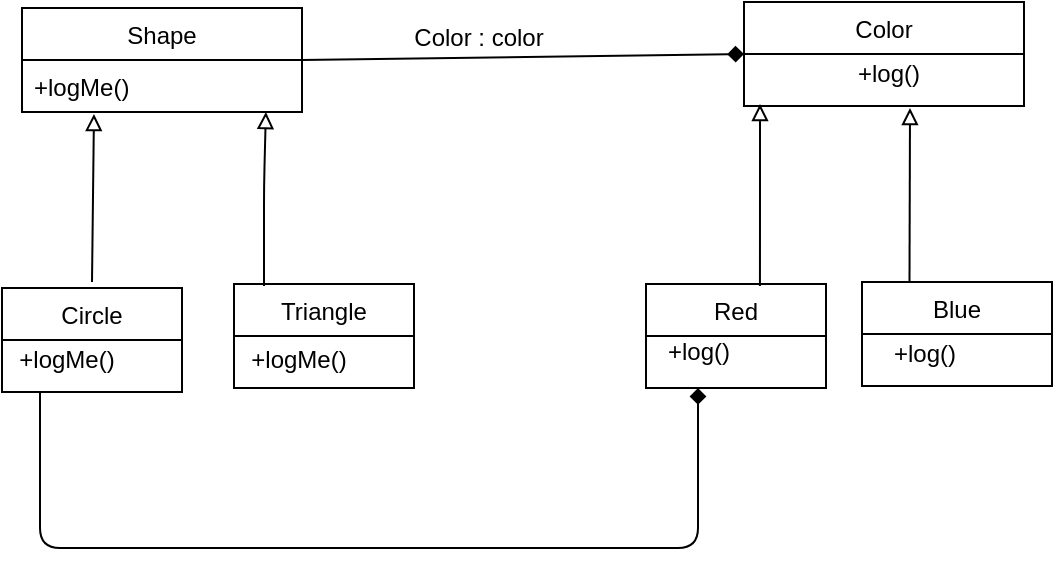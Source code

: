<mxfile>
    <diagram id="b2xlZqsvTkbt2yLjuSgY" name="Page-1">
        <mxGraphModel dx="928" dy="478" grid="0" gridSize="10" guides="1" tooltips="1" connect="1" arrows="1" fold="1" page="1" pageScale="1" pageWidth="850" pageHeight="1100" math="0" shadow="0">
            <root>
                <mxCell id="0"/>
                <mxCell id="1" parent="0"/>
                <mxCell id="2" value="Color" style="swimlane;fontStyle=0;childLayout=stackLayout;horizontal=1;startSize=26;horizontalStack=0;resizeParent=1;resizeParentMax=0;resizeLast=0;collapsible=1;marginBottom=0;" vertex="1" parent="1">
                    <mxGeometry x="381" y="37" width="140" height="52" as="geometry"/>
                </mxCell>
                <mxCell id="6" value="Shape" style="swimlane;fontStyle=0;childLayout=stackLayout;horizontal=1;startSize=26;horizontalStack=0;resizeParent=1;resizeParentMax=0;resizeLast=0;collapsible=1;marginBottom=0;" vertex="1" parent="1">
                    <mxGeometry x="20" y="40" width="140" height="52" as="geometry"/>
                </mxCell>
                <mxCell id="4" value="+logMe()" style="text;strokeColor=none;fillColor=none;align=left;verticalAlign=top;spacingLeft=4;spacingRight=4;overflow=hidden;rotatable=0;points=[[0,0.5],[1,0.5]];portConstraint=eastwest;" vertex="1" parent="6">
                    <mxGeometry y="26" width="140" height="26" as="geometry"/>
                </mxCell>
                <mxCell id="10" value="Circle" style="swimlane;fontStyle=0;childLayout=stackLayout;horizontal=1;startSize=26;horizontalStack=0;resizeParent=1;resizeParentMax=0;resizeLast=0;collapsible=1;marginBottom=0;" vertex="1" parent="1">
                    <mxGeometry x="10" y="180" width="90" height="52" as="geometry"/>
                </mxCell>
                <mxCell id="14" value="Red" style="swimlane;fontStyle=0;childLayout=stackLayout;horizontal=1;startSize=26;horizontalStack=0;resizeParent=1;resizeParentMax=0;resizeLast=0;collapsible=1;marginBottom=0;" vertex="1" parent="1">
                    <mxGeometry x="332" y="178" width="90" height="52" as="geometry"/>
                </mxCell>
                <mxCell id="18" value="Triangle" style="swimlane;fontStyle=0;childLayout=stackLayout;horizontal=1;startSize=26;horizontalStack=0;resizeParent=1;resizeParentMax=0;resizeLast=0;collapsible=1;marginBottom=0;" vertex="1" parent="1">
                    <mxGeometry x="126" y="178" width="90" height="52" as="geometry"/>
                </mxCell>
                <mxCell id="30" value="Blue" style="swimlane;fontStyle=0;childLayout=stackLayout;horizontal=1;startSize=26;horizontalStack=0;resizeParent=1;resizeParentMax=0;resizeLast=0;collapsible=1;marginBottom=0;" vertex="1" parent="1">
                    <mxGeometry x="440" y="177" width="95" height="52" as="geometry"/>
                </mxCell>
                <mxCell id="34" value="" style="endArrow=none;html=1;entryX=1;entryY=0.5;entryDx=0;entryDy=0;startArrow=diamond;startFill=1;exitX=0;exitY=0.5;exitDx=0;exitDy=0;" edge="1" parent="1" source="2" target="6">
                    <mxGeometry width="50" height="50" relative="1" as="geometry">
                        <mxPoint x="370" y="66" as="sourcePoint"/>
                        <mxPoint x="620" y="190" as="targetPoint"/>
                    </mxGeometry>
                </mxCell>
                <mxCell id="35" value="" style="endArrow=diamond;html=1;endFill=1;" edge="1" parent="1">
                    <mxGeometry width="50" height="50" relative="1" as="geometry">
                        <mxPoint x="29" y="232" as="sourcePoint"/>
                        <mxPoint x="358" y="230" as="targetPoint"/>
                        <Array as="points">
                            <mxPoint x="29" y="310"/>
                            <mxPoint x="180" y="310"/>
                            <mxPoint x="358" y="310"/>
                        </Array>
                    </mxGeometry>
                </mxCell>
                <mxCell id="36" value="" style="endArrow=block;html=1;exitX=0.25;exitY=0;exitDx=0;exitDy=0;endFill=0;" edge="1" parent="1" source="30">
                    <mxGeometry width="50" height="50" relative="1" as="geometry">
                        <mxPoint x="470" y="170" as="sourcePoint"/>
                        <mxPoint x="464" y="90" as="targetPoint"/>
                    </mxGeometry>
                </mxCell>
                <mxCell id="39" value="" style="endArrow=block;html=1;endFill=0;exitX=0.633;exitY=0.038;exitDx=0;exitDy=0;exitPerimeter=0;" edge="1" parent="1">
                    <mxGeometry width="50" height="50" relative="1" as="geometry">
                        <mxPoint x="388.97" y="178.976" as="sourcePoint"/>
                        <mxPoint x="389" y="88" as="targetPoint"/>
                        <Array as="points">
                            <mxPoint x="389" y="131"/>
                        </Array>
                    </mxGeometry>
                </mxCell>
                <mxCell id="40" value="" style="endArrow=block;html=1;endFill=0;entryX=0.871;entryY=1.038;entryDx=0;entryDy=0;entryPerimeter=0;" edge="1" parent="1">
                    <mxGeometry width="50" height="50" relative="1" as="geometry">
                        <mxPoint x="141" y="179" as="sourcePoint"/>
                        <mxPoint x="141.94" y="91.988" as="targetPoint"/>
                        <Array as="points">
                            <mxPoint x="141" y="129"/>
                        </Array>
                    </mxGeometry>
                </mxCell>
                <mxCell id="42" value="" style="endArrow=block;html=1;entryX=0.257;entryY=1.077;entryDx=0;entryDy=0;entryPerimeter=0;endFill=0;" edge="1" parent="1">
                    <mxGeometry width="50" height="50" relative="1" as="geometry">
                        <mxPoint x="55" y="177" as="sourcePoint"/>
                        <mxPoint x="55.98" y="93.002" as="targetPoint"/>
                    </mxGeometry>
                </mxCell>
                <mxCell id="44" value="+log()" style="text;html=1;align=center;verticalAlign=middle;resizable=0;points=[];autosize=1;strokeColor=none;" vertex="1" parent="1">
                    <mxGeometry x="432" y="64" width="41" height="18" as="geometry"/>
                </mxCell>
                <mxCell id="46" value="+log()" style="text;html=1;align=center;verticalAlign=middle;resizable=0;points=[];autosize=1;strokeColor=none;" vertex="1" parent="1">
                    <mxGeometry x="337" y="203" width="41" height="18" as="geometry"/>
                </mxCell>
                <mxCell id="47" value="+log()" style="text;html=1;align=center;verticalAlign=middle;resizable=0;points=[];autosize=1;strokeColor=none;" vertex="1" parent="1">
                    <mxGeometry x="450" y="204" width="41" height="18" as="geometry"/>
                </mxCell>
                <mxCell id="48" value="&lt;span style=&quot;text-align: left&quot;&gt;+logMe()&lt;/span&gt;" style="text;html=1;align=center;verticalAlign=middle;resizable=0;points=[];autosize=1;strokeColor=none;" vertex="1" parent="1">
                    <mxGeometry x="13" y="207" width="58" height="18" as="geometry"/>
                </mxCell>
                <mxCell id="49" value="&lt;span style=&quot;text-align: left&quot;&gt;+logMe()&lt;/span&gt;" style="text;html=1;align=center;verticalAlign=middle;resizable=0;points=[];autosize=1;strokeColor=none;" vertex="1" parent="1">
                    <mxGeometry x="129" y="207" width="58" height="18" as="geometry"/>
                </mxCell>
                <mxCell id="50" value="Color : color" style="text;html=1;align=center;verticalAlign=middle;resizable=0;points=[];autosize=1;strokeColor=none;" vertex="1" parent="1">
                    <mxGeometry x="210" y="46" width="75" height="18" as="geometry"/>
                </mxCell>
            </root>
        </mxGraphModel>
    </diagram>
</mxfile>